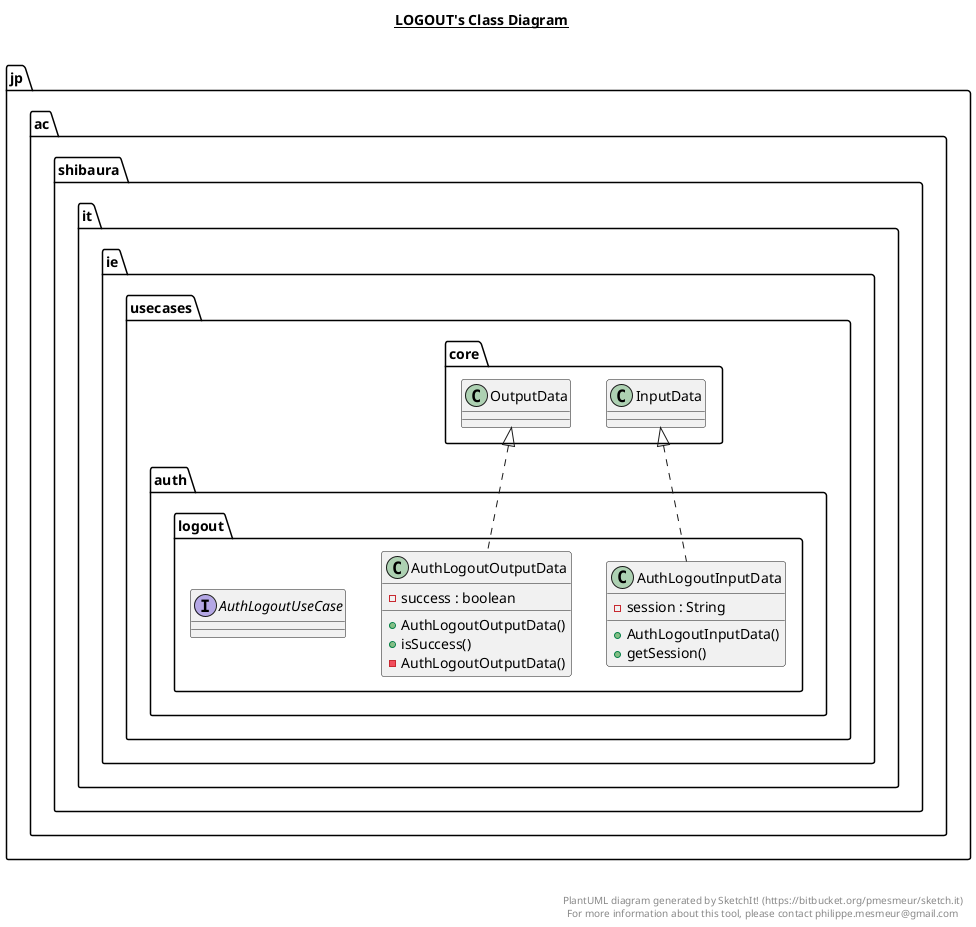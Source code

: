 @startuml

title __LOGOUT's Class Diagram__\n

  namespace jp.ac.shibaura.it.ie {
    namespace usecases.auth.logout {
      class jp.ac.shibaura.it.ie.usecases.auth.logout.AuthLogoutInputData {
          - session : String
          + AuthLogoutInputData()
          + getSession()
      }
    }
  }
  

  namespace jp.ac.shibaura.it.ie {
    namespace usecases.auth.logout {
      class jp.ac.shibaura.it.ie.usecases.auth.logout.AuthLogoutOutputData {
          - success : boolean
          + AuthLogoutOutputData()
          + isSuccess()
          - AuthLogoutOutputData()
      }
    }
  }
  

  namespace jp.ac.shibaura.it.ie {
    namespace usecases.auth.logout {
      interface jp.ac.shibaura.it.ie.usecases.auth.logout.AuthLogoutUseCase {
      }
    }
  }
  

  jp.ac.shibaura.it.ie.usecases.auth.logout.AuthLogoutInputData .up.|> jp.ac.shibaura.it.ie.usecases.core.InputData
  jp.ac.shibaura.it.ie.usecases.auth.logout.AuthLogoutOutputData .up.|> jp.ac.shibaura.it.ie.usecases.core.OutputData


right footer


PlantUML diagram generated by SketchIt! (https://bitbucket.org/pmesmeur/sketch.it)
For more information about this tool, please contact philippe.mesmeur@gmail.com
endfooter

@enduml
